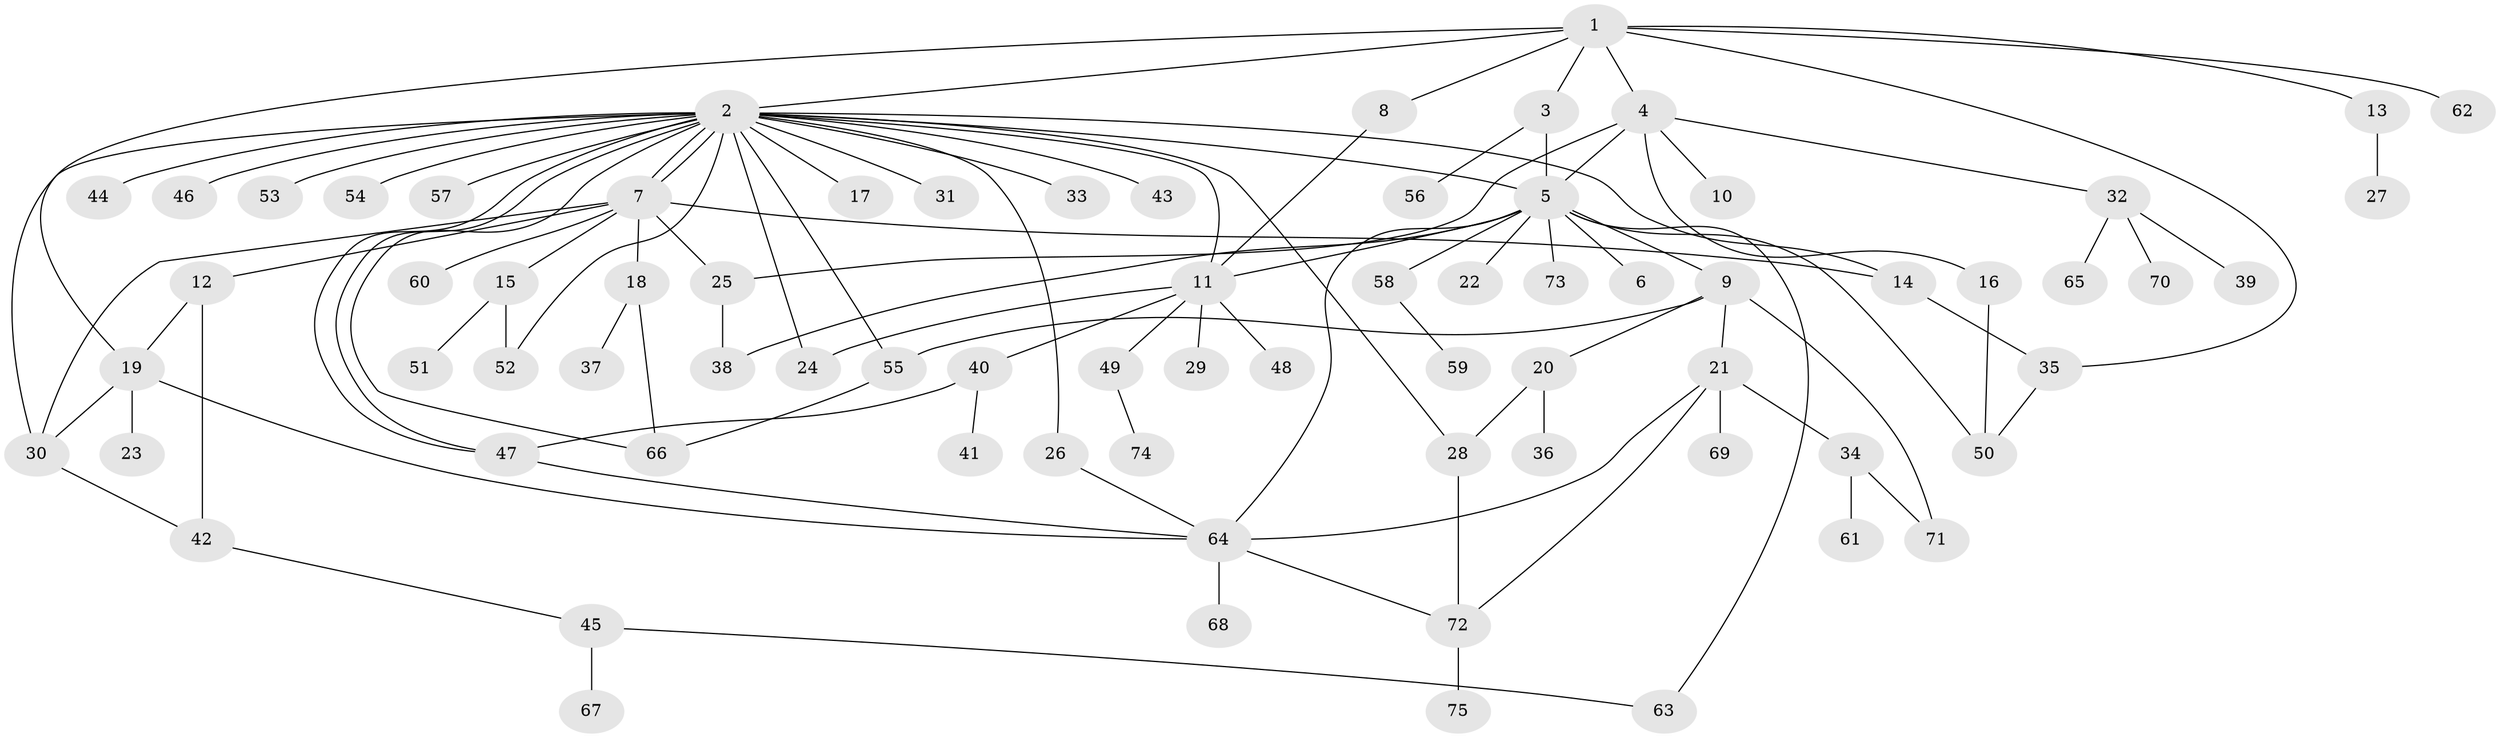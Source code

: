 // Generated by graph-tools (version 1.1) at 2025/14/03/09/25 04:14:20]
// undirected, 75 vertices, 105 edges
graph export_dot {
graph [start="1"]
  node [color=gray90,style=filled];
  1;
  2;
  3;
  4;
  5;
  6;
  7;
  8;
  9;
  10;
  11;
  12;
  13;
  14;
  15;
  16;
  17;
  18;
  19;
  20;
  21;
  22;
  23;
  24;
  25;
  26;
  27;
  28;
  29;
  30;
  31;
  32;
  33;
  34;
  35;
  36;
  37;
  38;
  39;
  40;
  41;
  42;
  43;
  44;
  45;
  46;
  47;
  48;
  49;
  50;
  51;
  52;
  53;
  54;
  55;
  56;
  57;
  58;
  59;
  60;
  61;
  62;
  63;
  64;
  65;
  66;
  67;
  68;
  69;
  70;
  71;
  72;
  73;
  74;
  75;
  1 -- 2;
  1 -- 3;
  1 -- 4;
  1 -- 8;
  1 -- 13;
  1 -- 19;
  1 -- 35;
  1 -- 62;
  2 -- 5;
  2 -- 7;
  2 -- 7;
  2 -- 11;
  2 -- 14;
  2 -- 17;
  2 -- 24;
  2 -- 26;
  2 -- 28;
  2 -- 30;
  2 -- 31;
  2 -- 33;
  2 -- 43;
  2 -- 44;
  2 -- 46;
  2 -- 47;
  2 -- 47;
  2 -- 52;
  2 -- 53;
  2 -- 54;
  2 -- 55;
  2 -- 57;
  2 -- 66;
  3 -- 5;
  3 -- 56;
  4 -- 5;
  4 -- 10;
  4 -- 16;
  4 -- 25;
  4 -- 32;
  5 -- 6;
  5 -- 9;
  5 -- 11;
  5 -- 22;
  5 -- 38;
  5 -- 50;
  5 -- 58;
  5 -- 63;
  5 -- 64;
  5 -- 73;
  7 -- 12;
  7 -- 14;
  7 -- 15;
  7 -- 18;
  7 -- 25;
  7 -- 30;
  7 -- 60;
  8 -- 11;
  9 -- 20;
  9 -- 21;
  9 -- 55;
  9 -- 71;
  11 -- 24;
  11 -- 29;
  11 -- 40;
  11 -- 48;
  11 -- 49;
  12 -- 19;
  12 -- 42;
  13 -- 27;
  14 -- 35;
  15 -- 51;
  15 -- 52;
  16 -- 50;
  18 -- 37;
  18 -- 66;
  19 -- 23;
  19 -- 30;
  19 -- 64;
  20 -- 28;
  20 -- 36;
  21 -- 34;
  21 -- 64;
  21 -- 69;
  21 -- 72;
  25 -- 38;
  26 -- 64;
  28 -- 72;
  30 -- 42;
  32 -- 39;
  32 -- 65;
  32 -- 70;
  34 -- 61;
  34 -- 71;
  35 -- 50;
  40 -- 41;
  40 -- 47;
  42 -- 45;
  45 -- 63;
  45 -- 67;
  47 -- 64;
  49 -- 74;
  55 -- 66;
  58 -- 59;
  64 -- 68;
  64 -- 72;
  72 -- 75;
}
